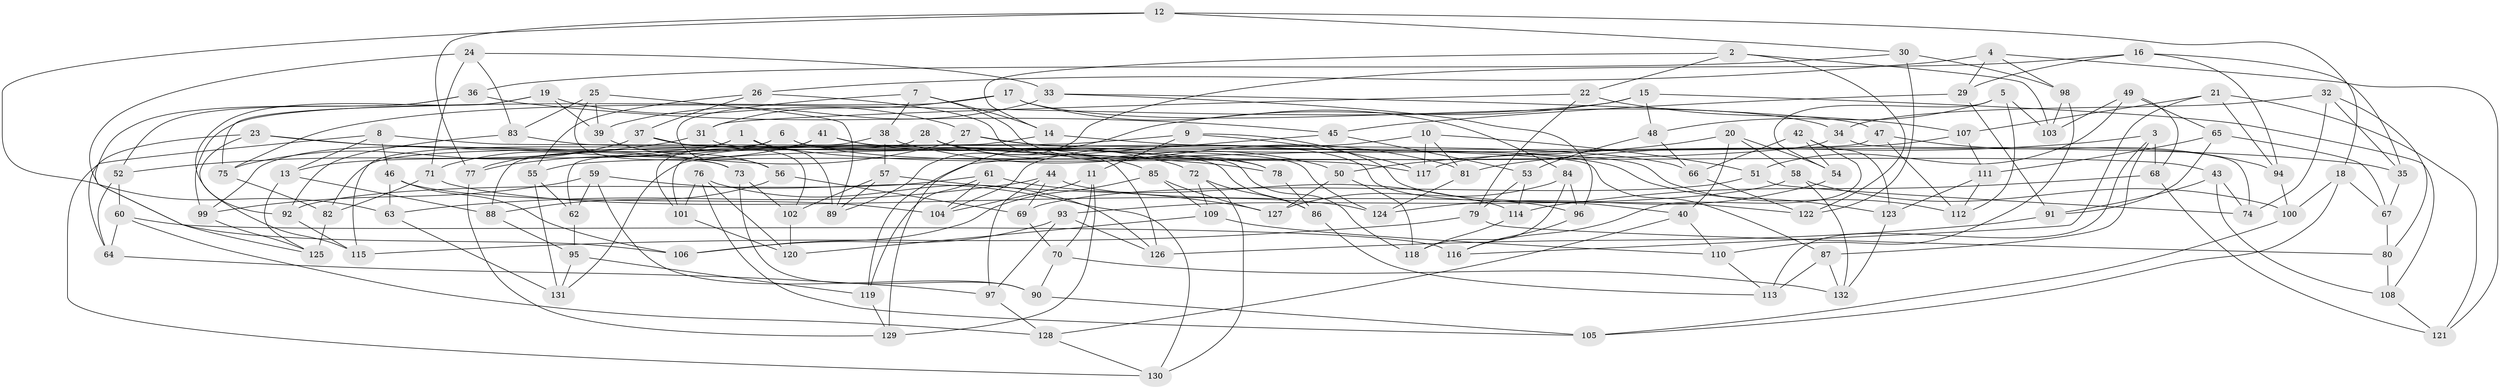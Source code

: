 // Generated by graph-tools (version 1.1) at 2025/16/03/09/25 04:16:13]
// undirected, 132 vertices, 264 edges
graph export_dot {
graph [start="1"]
  node [color=gray90,style=filled];
  1;
  2;
  3;
  4;
  5;
  6;
  7;
  8;
  9;
  10;
  11;
  12;
  13;
  14;
  15;
  16;
  17;
  18;
  19;
  20;
  21;
  22;
  23;
  24;
  25;
  26;
  27;
  28;
  29;
  30;
  31;
  32;
  33;
  34;
  35;
  36;
  37;
  38;
  39;
  40;
  41;
  42;
  43;
  44;
  45;
  46;
  47;
  48;
  49;
  50;
  51;
  52;
  53;
  54;
  55;
  56;
  57;
  58;
  59;
  60;
  61;
  62;
  63;
  64;
  65;
  66;
  67;
  68;
  69;
  70;
  71;
  72;
  73;
  74;
  75;
  76;
  77;
  78;
  79;
  80;
  81;
  82;
  83;
  84;
  85;
  86;
  87;
  88;
  89;
  90;
  91;
  92;
  93;
  94;
  95;
  96;
  97;
  98;
  99;
  100;
  101;
  102;
  103;
  104;
  105;
  106;
  107;
  108;
  109;
  110;
  111;
  112;
  113;
  114;
  115;
  116;
  117;
  118;
  119;
  120;
  121;
  122;
  123;
  124;
  125;
  126;
  127;
  128;
  129;
  130;
  131;
  132;
  1 -- 99;
  1 -- 117;
  1 -- 89;
  1 -- 71;
  2 -- 103;
  2 -- 122;
  2 -- 22;
  2 -- 14;
  3 -- 113;
  3 -- 68;
  3 -- 87;
  3 -- 81;
  4 -- 29;
  4 -- 98;
  4 -- 121;
  4 -- 26;
  5 -- 103;
  5 -- 112;
  5 -- 54;
  5 -- 48;
  6 -- 115;
  6 -- 126;
  6 -- 123;
  6 -- 13;
  7 -- 78;
  7 -- 56;
  7 -- 14;
  7 -- 38;
  8 -- 13;
  8 -- 87;
  8 -- 46;
  8 -- 130;
  9 -- 62;
  9 -- 117;
  9 -- 122;
  9 -- 11;
  10 -- 81;
  10 -- 104;
  10 -- 51;
  10 -- 117;
  11 -- 129;
  11 -- 104;
  11 -- 70;
  12 -- 30;
  12 -- 63;
  12 -- 77;
  12 -- 18;
  13 -- 125;
  13 -- 88;
  14 -- 66;
  14 -- 101;
  15 -- 75;
  15 -- 108;
  15 -- 129;
  15 -- 48;
  16 -- 94;
  16 -- 89;
  16 -- 35;
  16 -- 29;
  17 -- 84;
  17 -- 34;
  17 -- 99;
  17 -- 31;
  18 -- 67;
  18 -- 105;
  18 -- 100;
  19 -- 92;
  19 -- 39;
  19 -- 27;
  19 -- 75;
  20 -- 58;
  20 -- 54;
  20 -- 50;
  20 -- 40;
  21 -- 116;
  21 -- 107;
  21 -- 94;
  21 -- 121;
  22 -- 31;
  22 -- 107;
  22 -- 79;
  23 -- 115;
  23 -- 78;
  23 -- 64;
  23 -- 73;
  24 -- 33;
  24 -- 106;
  24 -- 71;
  24 -- 83;
  25 -- 73;
  25 -- 83;
  25 -- 39;
  25 -- 89;
  26 -- 55;
  26 -- 78;
  26 -- 37;
  27 -- 35;
  27 -- 77;
  27 -- 40;
  28 -- 82;
  28 -- 43;
  28 -- 50;
  28 -- 85;
  29 -- 45;
  29 -- 91;
  30 -- 98;
  30 -- 36;
  30 -- 122;
  31 -- 124;
  31 -- 52;
  32 -- 74;
  32 -- 34;
  32 -- 80;
  32 -- 35;
  33 -- 96;
  33 -- 47;
  33 -- 39;
  34 -- 55;
  34 -- 74;
  35 -- 67;
  36 -- 45;
  36 -- 125;
  36 -- 52;
  37 -- 118;
  37 -- 102;
  37 -- 75;
  38 -- 81;
  38 -- 57;
  38 -- 88;
  39 -- 56;
  40 -- 128;
  40 -- 110;
  41 -- 112;
  41 -- 101;
  41 -- 72;
  41 -- 77;
  42 -- 123;
  42 -- 54;
  42 -- 66;
  42 -- 116;
  43 -- 91;
  43 -- 108;
  43 -- 74;
  44 -- 63;
  44 -- 69;
  44 -- 96;
  44 -- 97;
  45 -- 119;
  45 -- 53;
  46 -- 106;
  46 -- 104;
  46 -- 63;
  47 -- 131;
  47 -- 94;
  47 -- 112;
  48 -- 66;
  48 -- 53;
  49 -- 51;
  49 -- 68;
  49 -- 65;
  49 -- 103;
  50 -- 118;
  50 -- 127;
  51 -- 74;
  51 -- 69;
  52 -- 64;
  52 -- 60;
  53 -- 79;
  53 -- 114;
  54 -- 124;
  55 -- 62;
  55 -- 131;
  56 -- 88;
  56 -- 69;
  57 -- 127;
  57 -- 89;
  57 -- 102;
  58 -- 93;
  58 -- 100;
  58 -- 132;
  59 -- 130;
  59 -- 90;
  59 -- 62;
  59 -- 99;
  60 -- 128;
  60 -- 64;
  60 -- 116;
  61 -- 114;
  61 -- 119;
  61 -- 92;
  61 -- 104;
  62 -- 95;
  63 -- 131;
  64 -- 97;
  65 -- 111;
  65 -- 67;
  65 -- 91;
  66 -- 122;
  67 -- 80;
  68 -- 114;
  68 -- 121;
  69 -- 70;
  70 -- 90;
  70 -- 132;
  71 -- 124;
  71 -- 82;
  72 -- 109;
  72 -- 130;
  72 -- 86;
  73 -- 102;
  73 -- 90;
  75 -- 82;
  76 -- 120;
  76 -- 105;
  76 -- 126;
  76 -- 101;
  77 -- 129;
  78 -- 86;
  79 -- 80;
  79 -- 115;
  80 -- 108;
  81 -- 124;
  82 -- 125;
  83 -- 92;
  83 -- 86;
  84 -- 96;
  84 -- 127;
  84 -- 118;
  85 -- 127;
  85 -- 106;
  85 -- 109;
  86 -- 113;
  87 -- 113;
  87 -- 132;
  88 -- 95;
  90 -- 105;
  91 -- 126;
  92 -- 115;
  93 -- 126;
  93 -- 106;
  93 -- 97;
  94 -- 100;
  95 -- 119;
  95 -- 131;
  96 -- 116;
  97 -- 128;
  98 -- 110;
  98 -- 103;
  99 -- 125;
  100 -- 105;
  101 -- 120;
  102 -- 120;
  107 -- 111;
  107 -- 117;
  108 -- 121;
  109 -- 120;
  109 -- 110;
  110 -- 113;
  111 -- 123;
  111 -- 112;
  114 -- 118;
  119 -- 129;
  123 -- 132;
  128 -- 130;
}
